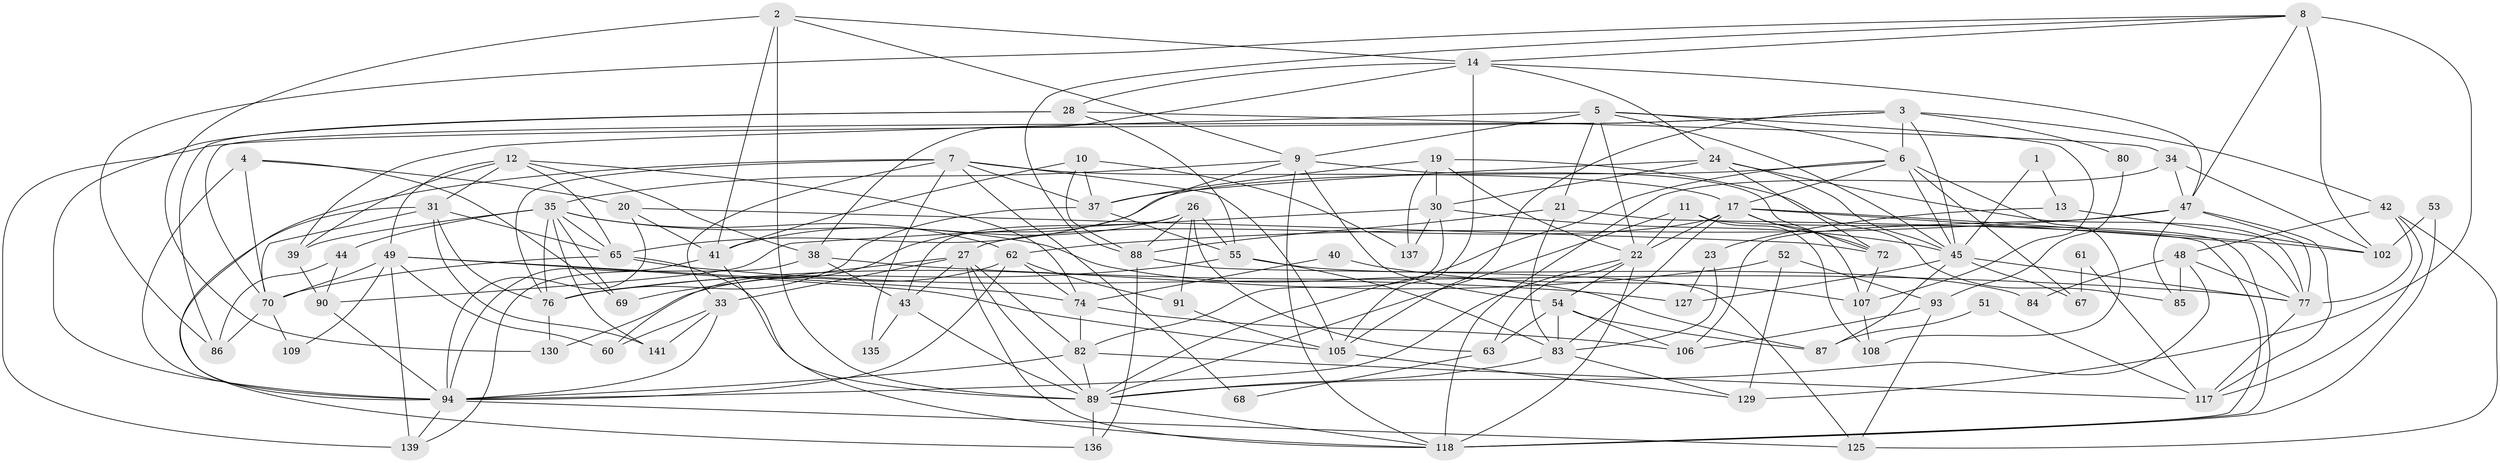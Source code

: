 // original degree distribution, {2: 0.1276595744680851, 3: 0.24822695035460993, 4: 0.3262411347517731, 7: 0.03546099290780142, 5: 0.18439716312056736, 6: 0.05673758865248227, 8: 0.014184397163120567, 10: 0.0070921985815602835}
// Generated by graph-tools (version 1.1) at 2025/11/02/27/25 16:11:18]
// undirected, 89 vertices, 225 edges
graph export_dot {
graph [start="1"]
  node [color=gray90,style=filled];
  1;
  2 [super="+58"];
  3 [super="+140"];
  4 [super="+16"];
  5;
  6 [super="+97"];
  7 [super="+25"];
  8 [super="+131"];
  9 [super="+29"];
  10 [super="+15"];
  11;
  12;
  13;
  14 [super="+36"];
  17 [super="+18"];
  19 [super="+78"];
  20 [super="+66"];
  21 [super="+98"];
  22 [super="+50"];
  23;
  24 [super="+126"];
  26 [super="+92"];
  27 [super="+56"];
  28 [super="+32"];
  30 [super="+73"];
  31 [super="+96"];
  33 [super="+112"];
  34;
  35 [super="+113"];
  37 [super="+79"];
  38 [super="+57"];
  39 [super="+100"];
  40;
  41 [super="+71"];
  42;
  43 [super="+46"];
  44;
  45 [super="+116"];
  47 [super="+64"];
  48 [super="+75"];
  49 [super="+123"];
  51;
  52;
  53;
  54 [super="+59"];
  55 [super="+81"];
  60;
  61;
  62 [super="+99"];
  63;
  65 [super="+104"];
  67;
  68;
  69;
  70 [super="+103"];
  72;
  74 [super="+134"];
  76 [super="+138"];
  77 [super="+101"];
  80;
  82 [super="+115"];
  83 [super="+111"];
  84;
  85;
  86;
  87;
  88 [super="+128"];
  89 [super="+121"];
  90;
  91 [super="+120"];
  93;
  94 [super="+95"];
  102 [super="+114"];
  105 [super="+124"];
  106;
  107 [super="+110"];
  108;
  109;
  117 [super="+122"];
  118 [super="+119"];
  125;
  127;
  129 [super="+132"];
  130 [super="+133"];
  135;
  136;
  137;
  139;
  141;
  1 -- 45;
  1 -- 13;
  2 -- 41;
  2 -- 9;
  2 -- 89;
  2 -- 14;
  2 -- 130;
  3 -- 70;
  3 -- 42;
  3 -- 80;
  3 -- 6;
  3 -- 105;
  3 -- 139;
  3 -- 45;
  4 -- 20;
  4 -- 69;
  4 -- 70;
  4 -- 94;
  5 -- 45;
  5 -- 22;
  5 -- 9;
  5 -- 6;
  5 -- 39;
  5 -- 107;
  5 -- 21;
  6 -- 65;
  6 -- 67;
  6 -- 108;
  6 -- 17;
  6 -- 89;
  6 -- 45;
  7 -- 37;
  7 -- 68;
  7 -- 76;
  7 -- 17;
  7 -- 33;
  7 -- 135;
  7 -- 105;
  7 -- 94;
  8 -- 14;
  8 -- 86;
  8 -- 129 [weight=2];
  8 -- 102 [weight=2];
  8 -- 88;
  8 -- 47;
  9 -- 118;
  9 -- 72;
  9 -- 60;
  9 -- 54;
  9 -- 35;
  10 -- 137;
  10 -- 88;
  10 -- 41;
  10 -- 37;
  11 -- 22;
  11 -- 108;
  11 -- 89;
  11 -- 118;
  12 -- 31;
  12 -- 38;
  12 -- 49;
  12 -- 74;
  12 -- 65;
  12 -- 39;
  13 -- 23;
  13 -- 102;
  14 -- 28;
  14 -- 24;
  14 -- 105;
  14 -- 38;
  14 -- 47;
  17 -- 27;
  17 -- 72;
  17 -- 22;
  17 -- 83;
  17 -- 107;
  17 -- 77;
  17 -- 102;
  19 -- 137;
  19 -- 37;
  19 -- 85;
  19 -- 30;
  19 -- 22;
  20 -- 72;
  20 -- 94;
  20 -- 41;
  21 -- 88;
  21 -- 83;
  21 -- 118;
  22 -- 118;
  22 -- 54;
  22 -- 94;
  22 -- 63;
  23 -- 127;
  23 -- 83;
  24 -- 30;
  24 -- 72;
  24 -- 45;
  24 -- 37;
  24 -- 77;
  26 -- 43;
  26 -- 88;
  26 -- 41;
  26 -- 91;
  26 -- 55;
  26 -- 63;
  27 -- 82;
  27 -- 33;
  27 -- 69;
  27 -- 118;
  27 -- 43;
  27 -- 89;
  28 -- 34;
  28 -- 86;
  28 -- 55;
  28 -- 94;
  30 -- 137;
  30 -- 90;
  30 -- 45;
  30 -- 82;
  31 -- 76;
  31 -- 136;
  31 -- 65;
  31 -- 141;
  31 -- 70;
  33 -- 60;
  33 -- 141;
  33 -- 94;
  34 -- 47;
  34 -- 118;
  34 -- 102;
  35 -- 39;
  35 -- 44;
  35 -- 69;
  35 -- 141;
  35 -- 76;
  35 -- 65;
  35 -- 62;
  35 -- 87;
  37 -- 55;
  37 -- 76;
  38 -- 139;
  38 -- 77;
  38 -- 43;
  39 -- 90;
  40 -- 107;
  40 -- 74;
  41 -- 118;
  41 -- 94;
  42 -- 125;
  42 -- 117;
  42 -- 48;
  42 -- 77;
  43 -- 89;
  43 -- 135;
  44 -- 86;
  44 -- 90;
  45 -- 87;
  45 -- 127;
  45 -- 67;
  45 -- 77;
  47 -- 106;
  47 -- 117;
  47 -- 85;
  47 -- 62;
  47 -- 77;
  48 -- 77;
  48 -- 84;
  48 -- 85;
  48 -- 89;
  49 -- 139;
  49 -- 74;
  49 -- 60;
  49 -- 109;
  49 -- 70;
  49 -- 105;
  51 -- 87;
  51 -- 117;
  52 -- 76 [weight=2];
  52 -- 93;
  52 -- 129;
  53 -- 118;
  53 -- 102;
  54 -- 83;
  54 -- 106;
  54 -- 87;
  54 -- 63;
  55 -- 84;
  55 -- 76;
  55 -- 83;
  61 -- 67;
  61 -- 117;
  62 -- 91;
  62 -- 74;
  62 -- 130;
  62 -- 94;
  63 -- 68;
  65 -- 89;
  65 -- 70;
  65 -- 127;
  70 -- 86;
  70 -- 109;
  72 -- 107;
  74 -- 106;
  74 -- 82;
  76 -- 130;
  77 -- 117;
  80 -- 93;
  82 -- 117;
  82 -- 89;
  82 -- 94;
  83 -- 89;
  83 -- 129;
  88 -- 136;
  88 -- 125;
  89 -- 118;
  89 -- 136;
  90 -- 94;
  91 -- 105;
  93 -- 106;
  93 -- 125;
  94 -- 139;
  94 -- 125;
  105 -- 129;
  107 -- 108;
}

